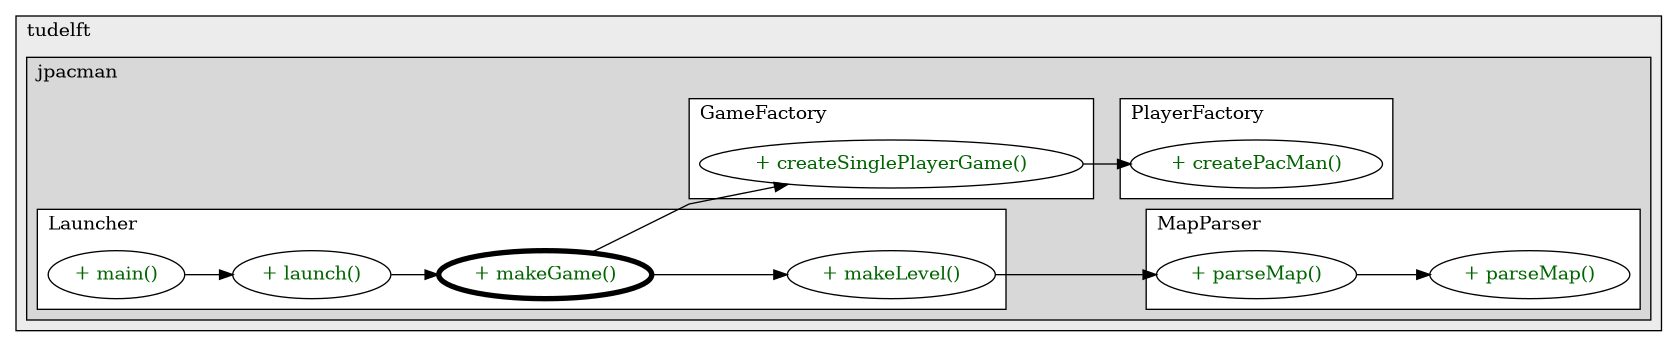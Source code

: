 @startuml

/' diagram meta data start
config=CallConfiguration;
{
  "rootMethod": "nl.tudelft.jpacman.Launcher#makeGame()",
  "projectClassification": {
    "searchMode": "OpenProject", // OpenProject, AllProjects
    "includedProjects": "",
    "pathEndKeywords": "*.impl",
    "isClientPath": "",
    "isClientName": "",
    "isTestPath": "",
    "isTestName": "",
    "isMappingPath": "",
    "isMappingName": "",
    "isDataAccessPath": "",
    "isDataAccessName": "",
    "isDataStructurePath": "",
    "isDataStructureName": "",
    "isInterfaceStructuresPath": "",
    "isInterfaceStructuresName": "",
    "isEntryPointPath": "",
    "isEntryPointName": ""
  },
  "graphRestriction": {
    "classPackageExcludeFilter": "",
    "classPackageIncludeFilter": "",
    "classNameExcludeFilter": "",
    "classNameIncludeFilter": "",
    "methodNameExcludeFilter": "",
    "methodNameIncludeFilter": "",
    "removeByInheritance": "", // inheritance/annotation based filtering is done in a second step
    "removeByAnnotation": "",
    "removeByClassPackage": "", // cleanup the graph after inheritance/annotation based filtering is done
    "removeByClassName": "",
    "cutMappings": false,
    "cutEnum": true,
    "cutTests": true,
    "cutClient": true,
    "cutDataAccess": true,
    "cutInterfaceStructures": true,
    "cutDataStructures": true,
    "cutGetterAndSetter": true,
    "cutConstructors": true
  },
  "graphTraversal": {
    "forwardDepth": 3,
    "backwardDepth": 3,
    "classPackageExcludeFilter": "",
    "classPackageIncludeFilter": "",
    "classNameExcludeFilter": "",
    "classNameIncludeFilter": "",
    "methodNameExcludeFilter": "",
    "methodNameIncludeFilter": "",
    "hideMappings": false,
    "hideDataStructures": false,
    "hidePrivateMethods": true,
    "hideInterfaceCalls": true, // indirection: implementation -> interface (is hidden) -> implementation
    "onlyShowApplicationEntryPoints": false // root node is included
  },
  "details": {
    "aggregation": "GroupByClass", // ByClass, GroupByClass, None
    "showMethodParametersTypes": false,
    "showMethodParametersNames": false,
    "showMethodReturnType": false,
    "showPackageLevels": 2,
    "showCallOrder": false,
    "edgeMode": "MethodsOnly", // TypesOnly, MethodsOnly, TypesAndMethods, MethodsAndDirectTypeUsage
    "showDetailedClassStructure": false
  },
  "rootClass": "nl.tudelft.jpacman.Launcher"
}
diagram meta data end '/



digraph g {
    rankdir="LR"
    splines=polyline
    

'nodes 
subgraph cluster_978676680 { 
   	label=tudelft
	labeljust=l
	fillcolor="#ececec"
	style=filled
   
   subgraph cluster_784480068 { 
   	label=jpacman
	labeljust=l
	fillcolor="#d8d8d8"
	style=filled
   
   subgraph cluster_1191563907 { 
   	label=PlayerFactory
	labeljust=l
	fillcolor=white
	style=filled
   
   PlayerFactory48535646XXXcreatePacMan0[
	label="+ createPacMan()"
	style=filled
	fillcolor=white
	tooltip="PlayerFactory

&#10;  Creates a new player with the classic Pac-Man sprites.&#10; &#10;  @return A new player.&#10; "
	fontcolor=darkgreen
];
} 

subgraph cluster_1625526575 { 
   	label=MapParser
	labeljust=l
	fillcolor=white
	style=filled
   
   MapParser48535646XXXparseMap1361886154[
	label="+ parseMap()"
	style=filled
	fillcolor=white
	tooltip="MapParser

&#10;  Parses the provided input stream as a character stream and passes it&#10;  result to {@link #parseMap(List)}.&#10; &#10;  @param source&#10; The input stream that will be read.&#10;  @return The parsed level as represented by the text on the input stream.&#10;  @throws IOException&#10;  when the source could not be read.&#10; "
	fontcolor=darkgreen
];

MapParser48535646XXXparseMap1808118735[
	label="+ parseMap()"
	style=filled
	fillcolor=white
	tooltip="MapParser

&#10;  Parses the provided input stream as a character stream and passes it&#10;  result to {@link #parseMap(List)}.&#10; &#10;  @param mapName&#10; Name of a resource that will be read.&#10;  @return The parsed level as represented by the text on the input stream.&#10;  @throws IOException&#10;  when the resource could not be read.&#10; "
	fontcolor=darkgreen
];
} 

subgraph cluster_2027304222 { 
   	label=Launcher
	labeljust=l
	fillcolor=white
	style=filled
   
   Launcher674465652XXXlaunch0[
	label="+ launch()"
	style=filled
	fillcolor=white
	tooltip="Launcher

&#10;  Creates and starts a JPac-Man game.&#10; "
	fontcolor=darkgreen
];

Launcher674465652XXXmain1859653459[
	label="+ main()"
	style=filled
	fillcolor=white
	tooltip="Launcher

&#10;  Main execution method for the Launcher.&#10; &#10;  @param args&#10; The command line arguments - which are ignored.&#10;  @throws IOException&#10;  When a resource could not be read.&#10; "
	fontcolor=darkgreen
];

Launcher674465652XXXmakeGame0[
	label="+ makeGame()"
	style=filled
	fillcolor=white
	tooltip="Launcher

&#10;  Creates a new game using the level from {@link #makeLevel()}.&#10; &#10;  @return a new Game.&#10; "
	penwidth=4
	fontcolor=darkgreen
];

Launcher674465652XXXmakeLevel0[
	label="+ makeLevel()"
	style=filled
	fillcolor=white
	tooltip="Launcher

&#10;  Creates a new level. By default this method will use the map parser to&#10;  parse the default board stored in the \<code\>board.txt\</code\> resource.&#10; &#10;  @return A new level.&#10; "
	fontcolor=darkgreen
];
} 

subgraph cluster_691989950 { 
   	label=GameFactory
	labeljust=l
	fillcolor=white
	style=filled
   
   GameFactory555908076XXXcreateSinglePlayerGame73313124[
	label="+ createSinglePlayerGame()"
	style=filled
	fillcolor=white
	tooltip="GameFactory

&#10;  Creates a game for a single level with one player.&#10; &#10;  @param level&#10; The level to create a game for.&#10;  @return A new single player game.&#10; "
	fontcolor=darkgreen
];
} 
} 
} 

'edges    
GameFactory555908076XXXcreateSinglePlayerGame73313124 -> PlayerFactory48535646XXXcreatePacMan0;
Launcher674465652XXXlaunch0 -> Launcher674465652XXXmakeGame0;
Launcher674465652XXXmain1859653459 -> Launcher674465652XXXlaunch0;
Launcher674465652XXXmakeGame0 -> GameFactory555908076XXXcreateSinglePlayerGame73313124;
Launcher674465652XXXmakeGame0 -> Launcher674465652XXXmakeLevel0;
Launcher674465652XXXmakeLevel0 -> MapParser48535646XXXparseMap1808118735;
MapParser48535646XXXparseMap1808118735 -> MapParser48535646XXXparseMap1361886154;
    
}
@enduml